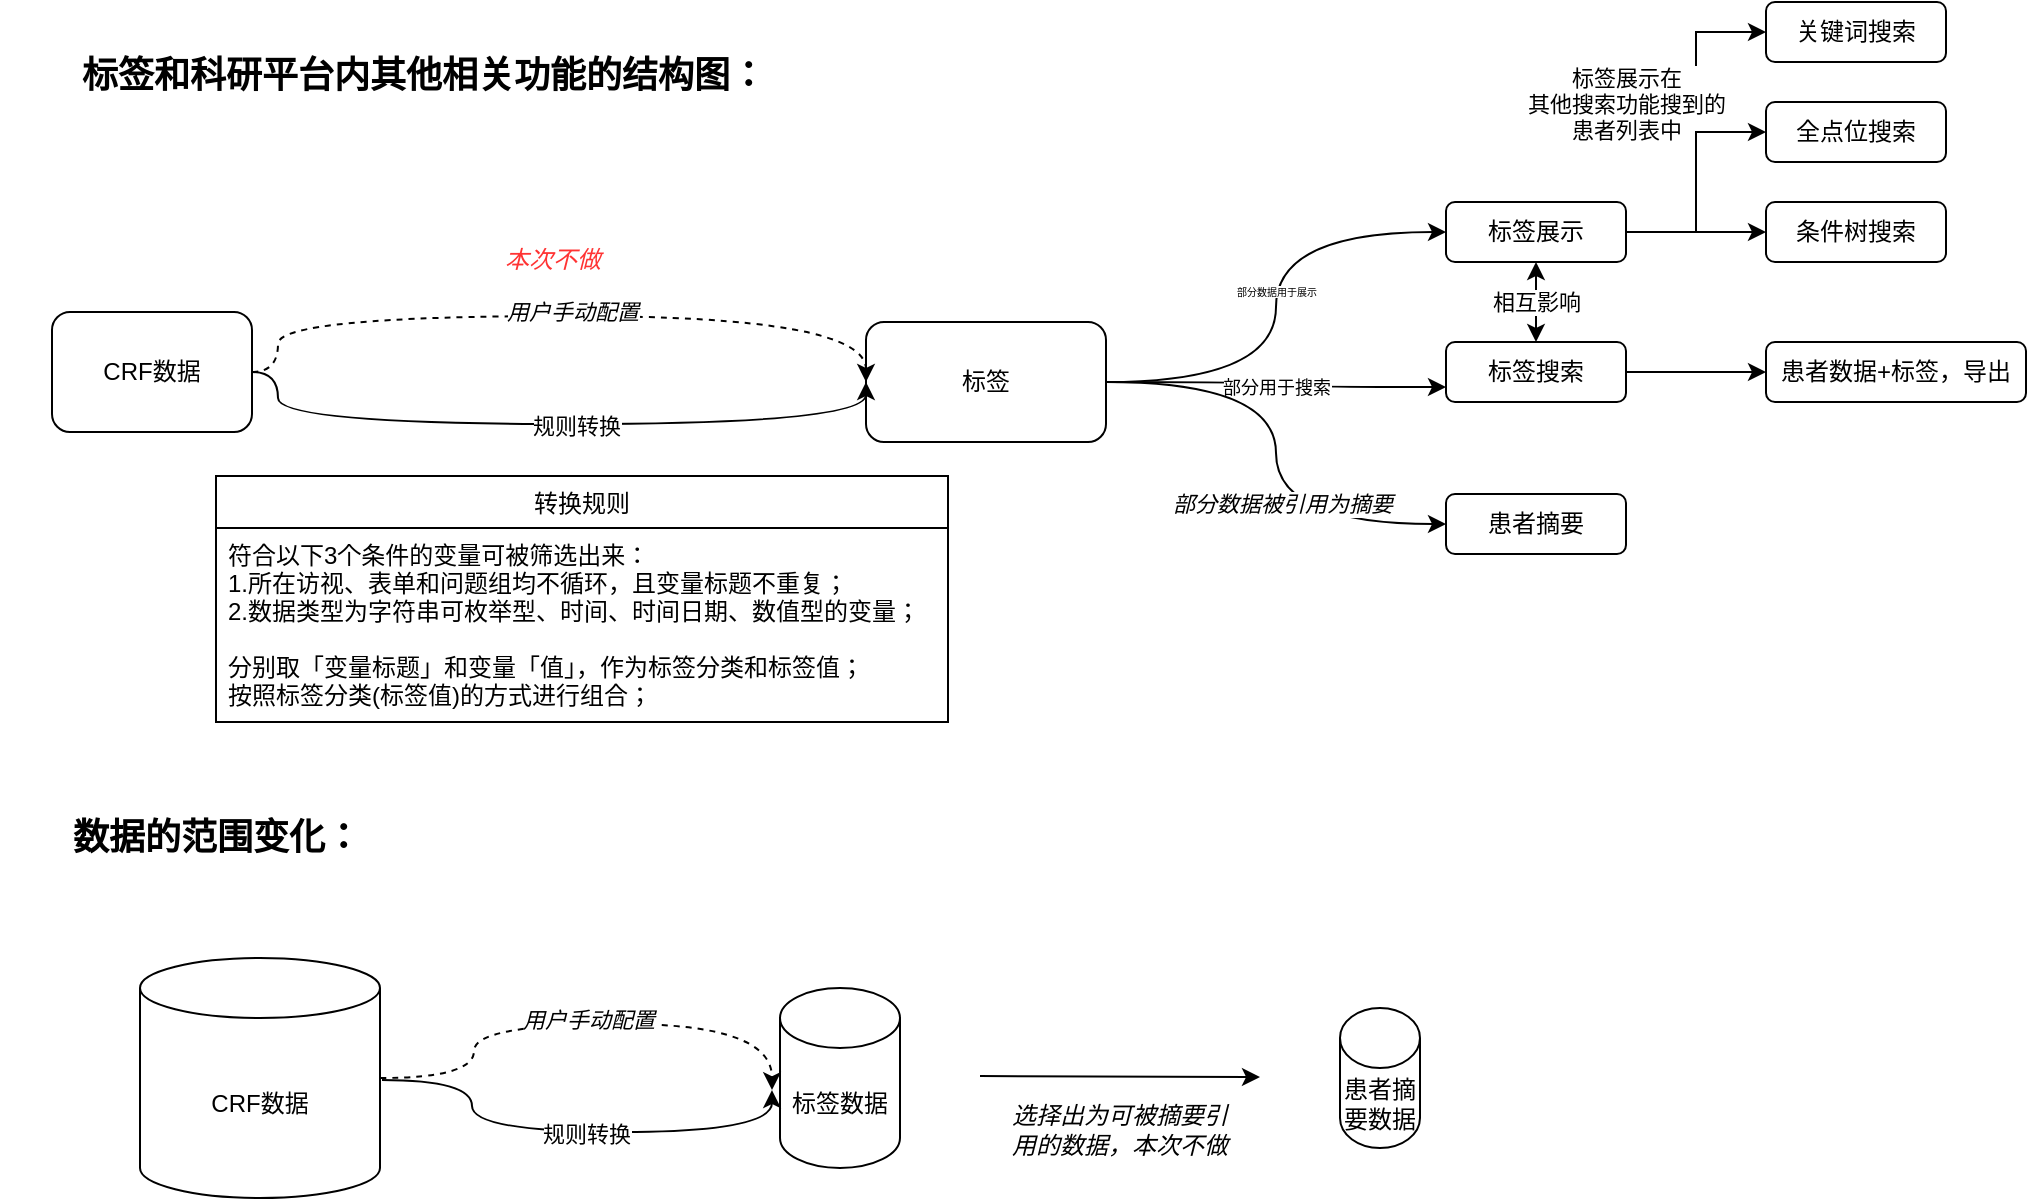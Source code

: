<mxfile version="14.8.3" type="github">
  <diagram id="e9DhDae4qt_Jvad4-YHW" name="第 1 页">
    <mxGraphModel dx="555" dy="2245" grid="0" gridSize="10" guides="1" tooltips="1" connect="1" arrows="1" fold="1" page="1" pageScale="1" pageWidth="1200" pageHeight="1920" math="0" shadow="0">
      <root>
        <mxCell id="0" />
        <mxCell id="1" parent="0" />
        <mxCell id="vF8Mc53fpWhSX6O-4FHy-9" value="" style="endArrow=classic;html=1;" parent="1" edge="1">
          <mxGeometry width="50" height="50" relative="1" as="geometry">
            <mxPoint x="563" y="157" as="sourcePoint" />
            <mxPoint x="703" y="157.5" as="targetPoint" />
          </mxGeometry>
        </mxCell>
        <mxCell id="vF8Mc53fpWhSX6O-4FHy-10" value="&lt;i&gt;选择出为可被摘要引用的数据，本次不做&lt;/i&gt;" style="text;html=1;align=center;verticalAlign=middle;whiteSpace=wrap;rounded=0;" parent="1" vertex="1">
          <mxGeometry x="578" y="159" width="110" height="50" as="geometry" />
        </mxCell>
        <mxCell id="vF8Mc53fpWhSX6O-4FHy-37" style="edgeStyle=orthogonalEdgeStyle;rounded=0;orthogonalLoop=1;jettySize=auto;elbow=vertical;html=1;exitX=1;exitY=0.5;exitDx=0;exitDy=0;entryX=0;entryY=0.5;entryDx=0;entryDy=0;curved=1;" parent="1" source="vF8Mc53fpWhSX6O-4FHy-11" target="vF8Mc53fpWhSX6O-4FHy-26" edge="1">
          <mxGeometry relative="1" as="geometry" />
        </mxCell>
        <mxCell id="vF8Mc53fpWhSX6O-4FHy-63" value="部分数据用于展示" style="edgeLabel;html=1;align=center;verticalAlign=middle;resizable=0;points=[];fontSize=5;" parent="vF8Mc53fpWhSX6O-4FHy-37" vertex="1" connectable="0">
          <mxGeometry x="0.073" relative="1" as="geometry">
            <mxPoint as="offset" />
          </mxGeometry>
        </mxCell>
        <mxCell id="vF8Mc53fpWhSX6O-4FHy-38" style="edgeStyle=orthogonalEdgeStyle;curved=1;rounded=0;orthogonalLoop=1;jettySize=auto;html=1;exitX=1;exitY=0.5;exitDx=0;exitDy=0;entryX=0;entryY=0.75;entryDx=0;entryDy=0;" parent="1" source="vF8Mc53fpWhSX6O-4FHy-11" target="vF8Mc53fpWhSX6O-4FHy-27" edge="1">
          <mxGeometry relative="1" as="geometry" />
        </mxCell>
        <mxCell id="vF8Mc53fpWhSX6O-4FHy-64" value="&lt;font style=&quot;font-size: 9px&quot;&gt;部分用于搜索&lt;/font&gt;" style="edgeLabel;html=1;align=center;verticalAlign=middle;resizable=0;points=[];fontSize=5;" parent="vF8Mc53fpWhSX6O-4FHy-38" vertex="1" connectable="0">
          <mxGeometry x="0.015" relative="1" as="geometry">
            <mxPoint as="offset" />
          </mxGeometry>
        </mxCell>
        <mxCell id="vF8Mc53fpWhSX6O-4FHy-39" style="edgeStyle=orthogonalEdgeStyle;curved=1;rounded=0;orthogonalLoop=1;jettySize=auto;html=1;exitX=1;exitY=0.5;exitDx=0;exitDy=0;entryX=0;entryY=0.5;entryDx=0;entryDy=0;" parent="1" source="vF8Mc53fpWhSX6O-4FHy-11" target="vF8Mc53fpWhSX6O-4FHy-29" edge="1">
          <mxGeometry relative="1" as="geometry" />
        </mxCell>
        <mxCell id="vF8Mc53fpWhSX6O-4FHy-55" value="部分数据被引用为摘要" style="edgeLabel;html=1;align=center;verticalAlign=middle;resizable=0;points=[];fontStyle=2" parent="vF8Mc53fpWhSX6O-4FHy-39" vertex="1" connectable="0">
          <mxGeometry x="0.272" y="3" relative="1" as="geometry">
            <mxPoint y="-8" as="offset" />
          </mxGeometry>
        </mxCell>
        <mxCell id="vF8Mc53fpWhSX6O-4FHy-11" value="标签" style="rounded=1;whiteSpace=wrap;html=1;" parent="1" vertex="1">
          <mxGeometry x="506" y="-220" width="120" height="60" as="geometry" />
        </mxCell>
        <mxCell id="vF8Mc53fpWhSX6O-4FHy-12" value="&lt;span&gt;标签数据&lt;/span&gt;" style="shape=cylinder3;whiteSpace=wrap;html=1;boundedLbl=1;backgroundOutline=1;size=15;" parent="1" vertex="1">
          <mxGeometry x="463" y="113" width="60" height="90" as="geometry" />
        </mxCell>
        <mxCell id="vF8Mc53fpWhSX6O-4FHy-13" value="CRF数据" style="shape=cylinder3;whiteSpace=wrap;html=1;boundedLbl=1;backgroundOutline=1;size=15;" parent="1" vertex="1">
          <mxGeometry x="143" y="98" width="120" height="120" as="geometry" />
        </mxCell>
        <mxCell id="vF8Mc53fpWhSX6O-4FHy-14" value="患者摘要数据" style="shape=cylinder3;whiteSpace=wrap;html=1;boundedLbl=1;backgroundOutline=1;size=15;" parent="1" vertex="1">
          <mxGeometry x="743" y="123" width="40" height="70" as="geometry" />
        </mxCell>
        <mxCell id="vF8Mc53fpWhSX6O-4FHy-24" style="edgeStyle=orthogonalEdgeStyle;rounded=0;orthogonalLoop=1;jettySize=auto;html=1;entryX=0;entryY=0.5;entryDx=0;entryDy=0;exitX=0;exitY=0.5;exitDx=0;exitDy=0;" parent="1" source="vF8Mc53fpWhSX6O-4FHy-11" target="vF8Mc53fpWhSX6O-4FHy-11" edge="1">
          <mxGeometry relative="1" as="geometry" />
        </mxCell>
        <mxCell id="gbj-Aj7GcS96Cu6Ub37i-1" style="edgeStyle=orthogonalEdgeStyle;curved=1;rounded=0;orthogonalLoop=1;jettySize=auto;html=1;exitX=1;exitY=0.5;exitDx=0;exitDy=0;entryX=0;entryY=0.5;entryDx=0;entryDy=0;dashed=1;" edge="1" parent="1" source="vF8Mc53fpWhSX6O-4FHy-18" target="vF8Mc53fpWhSX6O-4FHy-11">
          <mxGeometry relative="1" as="geometry">
            <Array as="points">
              <mxPoint x="212" y="-223" />
              <mxPoint x="506" y="-223" />
            </Array>
          </mxGeometry>
        </mxCell>
        <mxCell id="gbj-Aj7GcS96Cu6Ub37i-3" value="&lt;i&gt;用户手动配置&lt;/i&gt;" style="edgeLabel;html=1;align=center;verticalAlign=middle;resizable=0;points=[];" vertex="1" connectable="0" parent="gbj-Aj7GcS96Cu6Ub37i-1">
          <mxGeometry x="0.023" y="2" relative="1" as="geometry">
            <mxPoint as="offset" />
          </mxGeometry>
        </mxCell>
        <mxCell id="gbj-Aj7GcS96Cu6Ub37i-2" style="edgeStyle=orthogonalEdgeStyle;curved=1;rounded=0;orthogonalLoop=1;jettySize=auto;html=1;exitX=1;exitY=0.5;exitDx=0;exitDy=0;entryX=0;entryY=0.5;entryDx=0;entryDy=0;" edge="1" parent="1" source="vF8Mc53fpWhSX6O-4FHy-18" target="vF8Mc53fpWhSX6O-4FHy-11">
          <mxGeometry relative="1" as="geometry">
            <Array as="points">
              <mxPoint x="212" y="-169" />
              <mxPoint x="506" y="-169" />
            </Array>
          </mxGeometry>
        </mxCell>
        <mxCell id="gbj-Aj7GcS96Cu6Ub37i-4" value="规则转换" style="edgeLabel;html=1;align=center;verticalAlign=middle;resizable=0;points=[];" vertex="1" connectable="0" parent="gbj-Aj7GcS96Cu6Ub37i-2">
          <mxGeometry x="0.059" y="-1" relative="1" as="geometry">
            <mxPoint as="offset" />
          </mxGeometry>
        </mxCell>
        <mxCell id="vF8Mc53fpWhSX6O-4FHy-18" value="CRF数据" style="rounded=1;whiteSpace=wrap;html=1;" parent="1" vertex="1">
          <mxGeometry x="99" y="-225" width="100" height="60" as="geometry" />
        </mxCell>
        <mxCell id="vF8Mc53fpWhSX6O-4FHy-51" style="edgeStyle=elbowEdgeStyle;rounded=0;orthogonalLoop=1;jettySize=auto;html=1;exitX=1;exitY=0.5;exitDx=0;exitDy=0;entryX=0;entryY=0.5;entryDx=0;entryDy=0;" parent="1" source="vF8Mc53fpWhSX6O-4FHy-26" target="vF8Mc53fpWhSX6O-4FHy-48" edge="1">
          <mxGeometry relative="1" as="geometry" />
        </mxCell>
        <mxCell id="vF8Mc53fpWhSX6O-4FHy-52" value="标签展示在&lt;br&gt;其他搜索功能搜到的&lt;br&gt;患者列表中" style="edgeLabel;html=1;align=center;verticalAlign=middle;resizable=0;points=[];" parent="vF8Mc53fpWhSX6O-4FHy-51" vertex="1" connectable="0">
          <mxGeometry x="0.126" relative="1" as="geometry">
            <mxPoint x="-35" y="-4" as="offset" />
          </mxGeometry>
        </mxCell>
        <mxCell id="vF8Mc53fpWhSX6O-4FHy-53" style="edgeStyle=elbowEdgeStyle;rounded=0;orthogonalLoop=1;jettySize=auto;html=1;exitX=1;exitY=0.5;exitDx=0;exitDy=0;" parent="1" source="vF8Mc53fpWhSX6O-4FHy-26" target="vF8Mc53fpWhSX6O-4FHy-49" edge="1">
          <mxGeometry relative="1" as="geometry" />
        </mxCell>
        <mxCell id="vF8Mc53fpWhSX6O-4FHy-54" style="edgeStyle=elbowEdgeStyle;rounded=0;orthogonalLoop=1;jettySize=auto;html=1;exitX=1;exitY=0.5;exitDx=0;exitDy=0;entryX=0;entryY=0.5;entryDx=0;entryDy=0;" parent="1" source="vF8Mc53fpWhSX6O-4FHy-26" target="vF8Mc53fpWhSX6O-4FHy-50" edge="1">
          <mxGeometry relative="1" as="geometry" />
        </mxCell>
        <mxCell id="vF8Mc53fpWhSX6O-4FHy-26" value="标签展示" style="rounded=1;whiteSpace=wrap;html=1;" parent="1" vertex="1">
          <mxGeometry x="796" y="-280" width="90" height="30" as="geometry" />
        </mxCell>
        <mxCell id="vF8Mc53fpWhSX6O-4FHy-33" style="edgeStyle=orthogonalEdgeStyle;rounded=0;orthogonalLoop=1;jettySize=auto;html=1;exitX=1;exitY=0.5;exitDx=0;exitDy=0;entryX=0;entryY=0.5;entryDx=0;entryDy=0;" parent="1" source="vF8Mc53fpWhSX6O-4FHy-27" target="vF8Mc53fpWhSX6O-4FHy-28" edge="1">
          <mxGeometry relative="1" as="geometry" />
        </mxCell>
        <mxCell id="vF8Mc53fpWhSX6O-4FHy-27" value="标签搜索" style="rounded=1;whiteSpace=wrap;html=1;" parent="1" vertex="1">
          <mxGeometry x="796" y="-210" width="90" height="30" as="geometry" />
        </mxCell>
        <mxCell id="vF8Mc53fpWhSX6O-4FHy-28" value="患者数据+标签，导出" style="rounded=1;whiteSpace=wrap;html=1;" parent="1" vertex="1">
          <mxGeometry x="956" y="-210" width="130" height="30" as="geometry" />
        </mxCell>
        <mxCell id="vF8Mc53fpWhSX6O-4FHy-29" value="患者摘要" style="rounded=1;whiteSpace=wrap;html=1;" parent="1" vertex="1">
          <mxGeometry x="796" y="-134" width="90" height="30" as="geometry" />
        </mxCell>
        <mxCell id="vF8Mc53fpWhSX6O-4FHy-35" value="相互影响" style="endArrow=classic;startArrow=classic;html=1;entryX=0.5;entryY=1;entryDx=0;entryDy=0;exitX=0.5;exitY=0;exitDx=0;exitDy=0;" parent="1" source="vF8Mc53fpWhSX6O-4FHy-27" target="vF8Mc53fpWhSX6O-4FHy-26" edge="1">
          <mxGeometry width="50" height="50" relative="1" as="geometry">
            <mxPoint x="841" y="-220" as="sourcePoint" />
            <mxPoint x="746" y="-280" as="targetPoint" />
          </mxGeometry>
        </mxCell>
        <mxCell id="vF8Mc53fpWhSX6O-4FHy-42" value="转换规则" style="swimlane;fontStyle=0;childLayout=stackLayout;horizontal=1;startSize=26;horizontalStack=0;resizeParent=1;resizeParentMax=0;resizeLast=0;collapsible=1;marginBottom=0;" parent="1" vertex="1">
          <mxGeometry x="181" y="-143" width="366" height="123" as="geometry">
            <mxRectangle x="360" y="-104" width="80" height="26" as="alternateBounds" />
          </mxGeometry>
        </mxCell>
        <mxCell id="vF8Mc53fpWhSX6O-4FHy-43" value="符合以下3个条件的变量可被筛选出来：&#xa;1.所在访视、表单和问题组均不循环，且变量标题不重复；&#xa;2.数据类型为字符串可枚举型、时间、时间日期、数值型的变量；&#xa;&#xa;分别取「变量标题」和变量「值」，作为标签分类和标签值；&#xa;按照标签分类(标签值)的方式进行组合；" style="text;align=left;verticalAlign=top;spacingLeft=4;spacingRight=4;overflow=hidden;rotatable=0;points=[[0,0.5],[1,0.5]];portConstraint=eastwest;" parent="vF8Mc53fpWhSX6O-4FHy-42" vertex="1">
          <mxGeometry y="26" width="366" height="97" as="geometry" />
        </mxCell>
        <mxCell id="vF8Mc53fpWhSX6O-4FHy-48" value="关键词搜索" style="rounded=1;whiteSpace=wrap;html=1;" parent="1" vertex="1">
          <mxGeometry x="956" y="-380" width="90" height="30" as="geometry" />
        </mxCell>
        <mxCell id="vF8Mc53fpWhSX6O-4FHy-49" value="全点位搜索" style="rounded=1;whiteSpace=wrap;html=1;" parent="1" vertex="1">
          <mxGeometry x="956" y="-330" width="90" height="30" as="geometry" />
        </mxCell>
        <mxCell id="vF8Mc53fpWhSX6O-4FHy-50" value="条件树搜索" style="rounded=1;whiteSpace=wrap;html=1;" parent="1" vertex="1">
          <mxGeometry x="956" y="-280" width="90" height="30" as="geometry" />
        </mxCell>
        <mxCell id="vF8Mc53fpWhSX6O-4FHy-57" value="&lt;h1&gt;&lt;font style=&quot;font-size: 18px&quot;&gt;数据的范围变化：&lt;/font&gt;&lt;/h1&gt;" style="text;html=1;strokeColor=none;fillColor=none;align=center;verticalAlign=middle;whiteSpace=wrap;rounded=0;" parent="1" vertex="1">
          <mxGeometry x="73" y="26" width="217" height="20" as="geometry" />
        </mxCell>
        <mxCell id="vF8Mc53fpWhSX6O-4FHy-58" value="&lt;h1&gt;&lt;font style=&quot;font-size: 18px&quot;&gt;标签和科研平台内其他相关功能的结构图：&lt;/font&gt;&lt;/h1&gt;" style="text;html=1;strokeColor=none;fillColor=none;align=center;verticalAlign=middle;whiteSpace=wrap;rounded=0;" parent="1" vertex="1">
          <mxGeometry x="90" y="-355" width="390" height="20" as="geometry" />
        </mxCell>
        <mxCell id="gbj-Aj7GcS96Cu6Ub37i-7" style="edgeStyle=orthogonalEdgeStyle;curved=1;rounded=0;orthogonalLoop=1;jettySize=auto;html=1;exitX=1;exitY=0.5;exitDx=0;exitDy=0;entryX=0;entryY=0.5;entryDx=0;entryDy=0;dashed=1;exitPerimeter=0;" edge="1" parent="1" source="vF8Mc53fpWhSX6O-4FHy-13">
          <mxGeometry relative="1" as="geometry">
            <mxPoint x="152" y="159.06" as="sourcePoint" />
            <mxPoint x="459" y="164.06" as="targetPoint" />
            <Array as="points">
              <mxPoint x="310" y="158" />
              <mxPoint x="310" y="131" />
              <mxPoint x="459" y="131" />
            </Array>
          </mxGeometry>
        </mxCell>
        <mxCell id="gbj-Aj7GcS96Cu6Ub37i-8" value="用户手动配置" style="edgeLabel;html=1;align=center;verticalAlign=middle;resizable=0;points=[];fontStyle=2" vertex="1" connectable="0" parent="gbj-Aj7GcS96Cu6Ub37i-7">
          <mxGeometry x="0.023" y="2" relative="1" as="geometry">
            <mxPoint as="offset" />
          </mxGeometry>
        </mxCell>
        <mxCell id="gbj-Aj7GcS96Cu6Ub37i-9" style="edgeStyle=orthogonalEdgeStyle;curved=1;rounded=0;orthogonalLoop=1;jettySize=auto;html=1;entryX=0;entryY=0.5;entryDx=0;entryDy=0;" edge="1" parent="1">
          <mxGeometry relative="1" as="geometry">
            <mxPoint x="264" y="159" as="sourcePoint" />
            <mxPoint x="459" y="164.06" as="targetPoint" />
            <Array as="points">
              <mxPoint x="309" y="159" />
              <mxPoint x="309" y="185" />
              <mxPoint x="459" y="185" />
            </Array>
          </mxGeometry>
        </mxCell>
        <mxCell id="gbj-Aj7GcS96Cu6Ub37i-10" value="规则转换" style="edgeLabel;html=1;align=center;verticalAlign=middle;resizable=0;points=[];" vertex="1" connectable="0" parent="gbj-Aj7GcS96Cu6Ub37i-9">
          <mxGeometry x="0.059" y="-1" relative="1" as="geometry">
            <mxPoint as="offset" />
          </mxGeometry>
        </mxCell>
        <mxCell id="gbj-Aj7GcS96Cu6Ub37i-11" value="&lt;font color=&quot;#ff3333&quot;&gt;&lt;i&gt;本次不做&lt;/i&gt;&lt;/font&gt;" style="text;html=1;strokeColor=none;fillColor=none;align=center;verticalAlign=middle;whiteSpace=wrap;rounded=0;" vertex="1" parent="1">
          <mxGeometry x="304" y="-261" width="91" height="20" as="geometry" />
        </mxCell>
      </root>
    </mxGraphModel>
  </diagram>
</mxfile>
